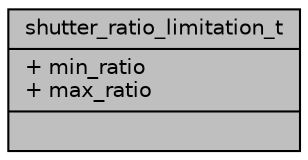 digraph "shutter_ratio_limitation_t"
{
 // INTERACTIVE_SVG=YES
 // LATEX_PDF_SIZE
  bgcolor="transparent";
  edge [fontname="Helvetica",fontsize="10",labelfontname="Helvetica",labelfontsize="10"];
  node [fontname="Helvetica",fontsize="10",shape=record];
  Node1 [label="{shutter_ratio_limitation_t\n|+ min_ratio\l+ max_ratio\l|}",height=0.2,width=0.4,color="black", fillcolor="grey75", style="filled", fontcolor="black",tooltip="Description of shutter ratio limitation."];
}
